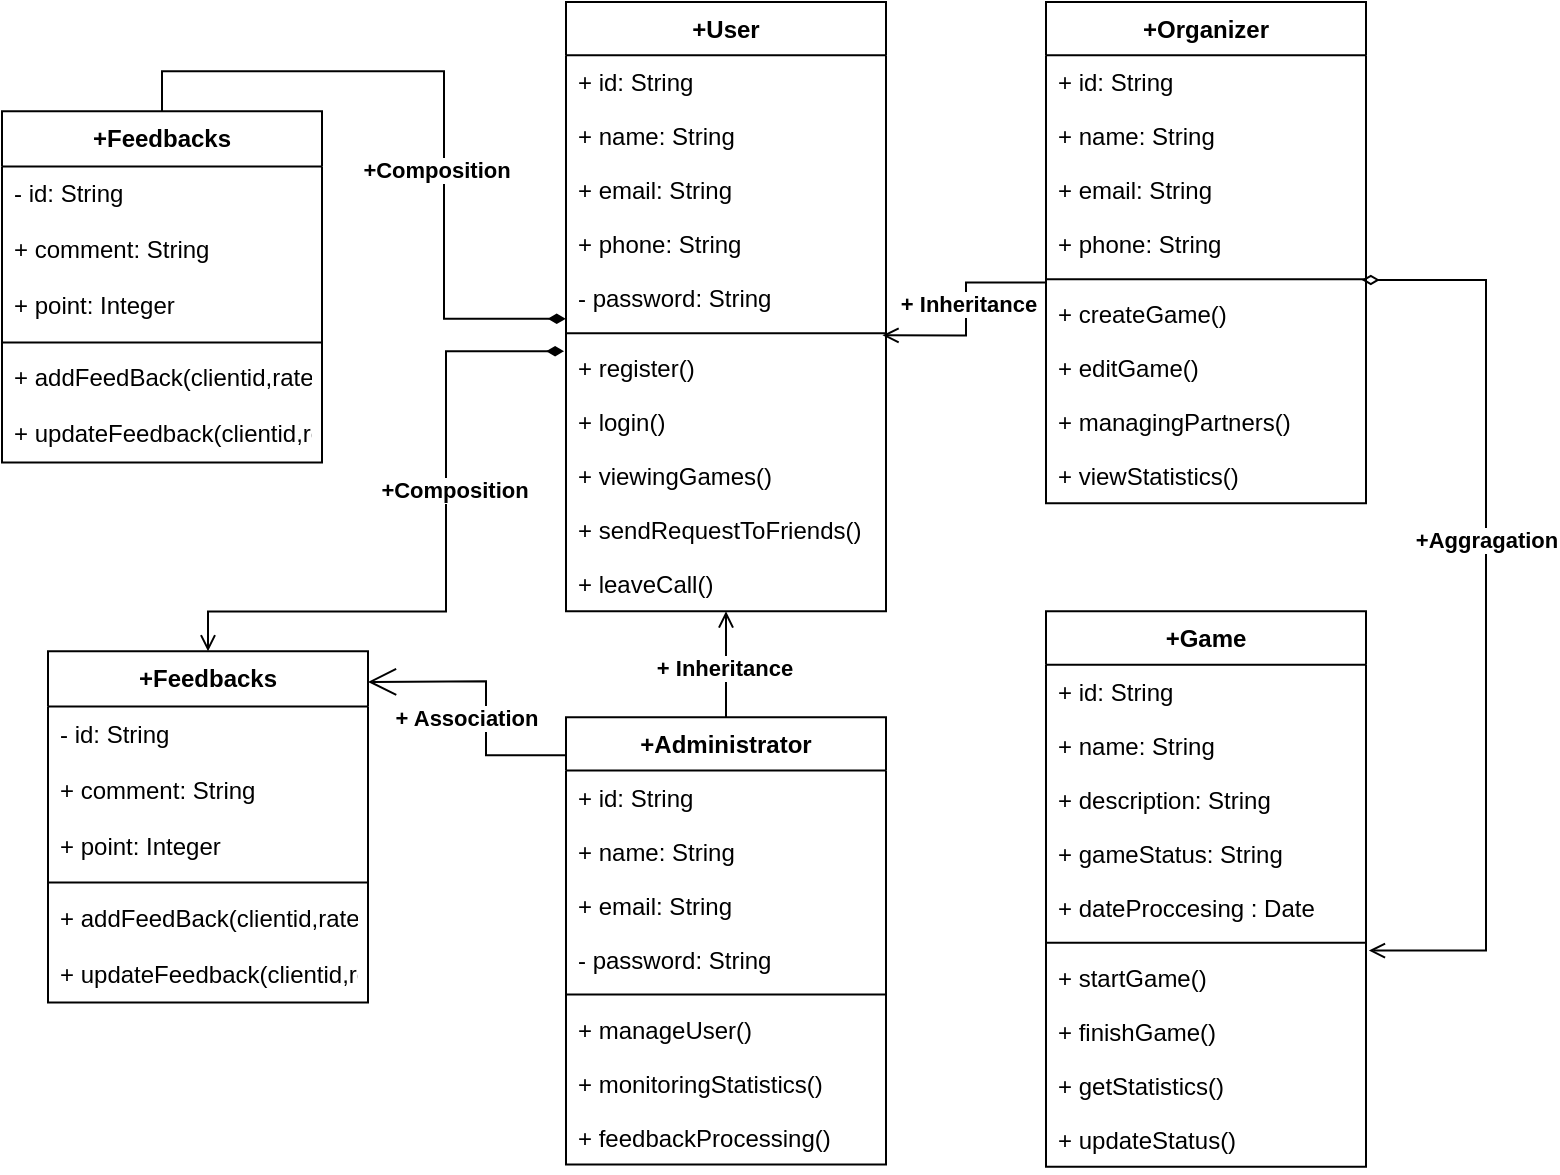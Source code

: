 <mxfile version="24.7.17">
  <diagram name="Page-1" id="rCBsWTZLeNcmYftpveVp">
    <mxGraphModel dx="5751" dy="2246" grid="1" gridSize="10" guides="1" tooltips="1" connect="1" arrows="1" fold="1" page="1" pageScale="1" pageWidth="827" pageHeight="1169" math="0" shadow="0">
      <root>
        <mxCell id="0" />
        <mxCell id="1" parent="0" />
        <mxCell id="Dk95UUKOC_0qpjBDZMiK-118" value="+User" style="swimlane;fontStyle=1;align=center;verticalAlign=top;childLayout=stackLayout;horizontal=1;startSize=26.681;horizontalStack=0;resizeParent=1;resizeParentMax=0;resizeLast=0;collapsible=0;marginBottom=0;" parent="1" vertex="1">
          <mxGeometry x="-1330" y="2.0" width="160" height="304.681" as="geometry" />
        </mxCell>
        <mxCell id="Dk95UUKOC_0qpjBDZMiK-119" value="+ id: String" style="text;strokeColor=none;fillColor=none;align=left;verticalAlign=top;spacingLeft=4;spacingRight=4;overflow=hidden;rotatable=0;points=[[0,0.5],[1,0.5]];portConstraint=eastwest;" parent="Dk95UUKOC_0qpjBDZMiK-118" vertex="1">
          <mxGeometry y="26.681" width="160" height="27" as="geometry" />
        </mxCell>
        <mxCell id="Dk95UUKOC_0qpjBDZMiK-120" value="+ name: String" style="text;strokeColor=none;fillColor=none;align=left;verticalAlign=top;spacingLeft=4;spacingRight=4;overflow=hidden;rotatable=0;points=[[0,0.5],[1,0.5]];portConstraint=eastwest;" parent="Dk95UUKOC_0qpjBDZMiK-118" vertex="1">
          <mxGeometry y="53.681" width="160" height="27" as="geometry" />
        </mxCell>
        <mxCell id="Dk95UUKOC_0qpjBDZMiK-121" value="+ email: String" style="text;strokeColor=none;fillColor=none;align=left;verticalAlign=top;spacingLeft=4;spacingRight=4;overflow=hidden;rotatable=0;points=[[0,0.5],[1,0.5]];portConstraint=eastwest;" parent="Dk95UUKOC_0qpjBDZMiK-118" vertex="1">
          <mxGeometry y="80.681" width="160" height="27" as="geometry" />
        </mxCell>
        <mxCell id="Dk95UUKOC_0qpjBDZMiK-125" value="+ phone: String" style="text;strokeColor=none;fillColor=none;align=left;verticalAlign=top;spacingLeft=4;spacingRight=4;overflow=hidden;rotatable=0;points=[[0,0.5],[1,0.5]];portConstraint=eastwest;" parent="Dk95UUKOC_0qpjBDZMiK-118" vertex="1">
          <mxGeometry y="107.681" width="160" height="27" as="geometry" />
        </mxCell>
        <mxCell id="Dk95UUKOC_0qpjBDZMiK-122" value="- password: String" style="text;strokeColor=none;fillColor=none;align=left;verticalAlign=top;spacingLeft=4;spacingRight=4;overflow=hidden;rotatable=0;points=[[0,0.5],[1,0.5]];portConstraint=eastwest;" parent="Dk95UUKOC_0qpjBDZMiK-118" vertex="1">
          <mxGeometry y="134.681" width="160" height="27" as="geometry" />
        </mxCell>
        <mxCell id="Dk95UUKOC_0qpjBDZMiK-123" style="line;strokeWidth=1;fillColor=none;align=left;verticalAlign=middle;spacingTop=-1;spacingLeft=3;spacingRight=3;rotatable=0;labelPosition=right;points=[];portConstraint=eastwest;strokeColor=inherit;" parent="Dk95UUKOC_0qpjBDZMiK-118" vertex="1">
          <mxGeometry y="161.681" width="160" height="8" as="geometry" />
        </mxCell>
        <mxCell id="Dk95UUKOC_0qpjBDZMiK-124" value="+ register()" style="text;strokeColor=none;fillColor=none;align=left;verticalAlign=top;spacingLeft=4;spacingRight=4;overflow=hidden;rotatable=0;points=[[0,0.5],[1,0.5]];portConstraint=eastwest;" parent="Dk95UUKOC_0qpjBDZMiK-118" vertex="1">
          <mxGeometry y="169.681" width="160" height="27" as="geometry" />
        </mxCell>
        <mxCell id="Dk95UUKOC_0qpjBDZMiK-126" value="+ login()" style="text;strokeColor=none;fillColor=none;align=left;verticalAlign=top;spacingLeft=4;spacingRight=4;overflow=hidden;rotatable=0;points=[[0,0.5],[1,0.5]];portConstraint=eastwest;" parent="Dk95UUKOC_0qpjBDZMiK-118" vertex="1">
          <mxGeometry y="196.681" width="160" height="27" as="geometry" />
        </mxCell>
        <mxCell id="Dk95UUKOC_0qpjBDZMiK-130" value="+ viewingGames()" style="text;strokeColor=none;fillColor=none;align=left;verticalAlign=top;spacingLeft=4;spacingRight=4;overflow=hidden;rotatable=0;points=[[0,0.5],[1,0.5]];portConstraint=eastwest;" parent="Dk95UUKOC_0qpjBDZMiK-118" vertex="1">
          <mxGeometry y="223.681" width="160" height="27" as="geometry" />
        </mxCell>
        <mxCell id="Dk95UUKOC_0qpjBDZMiK-127" value="+ sendRequestToFriends()" style="text;strokeColor=none;fillColor=none;align=left;verticalAlign=top;spacingLeft=4;spacingRight=4;overflow=hidden;rotatable=0;points=[[0,0.5],[1,0.5]];portConstraint=eastwest;" parent="Dk95UUKOC_0qpjBDZMiK-118" vertex="1">
          <mxGeometry y="250.681" width="160" height="27" as="geometry" />
        </mxCell>
        <mxCell id="Dk95UUKOC_0qpjBDZMiK-128" value="+ leaveCall()" style="text;strokeColor=none;fillColor=none;align=left;verticalAlign=top;spacingLeft=4;spacingRight=4;overflow=hidden;rotatable=0;points=[[0,0.5],[1,0.5]];portConstraint=eastwest;" parent="Dk95UUKOC_0qpjBDZMiK-118" vertex="1">
          <mxGeometry y="277.681" width="160" height="27" as="geometry" />
        </mxCell>
        <mxCell id="Dk95UUKOC_0qpjBDZMiK-131" value="+Organizer" style="swimlane;fontStyle=1;align=center;verticalAlign=top;childLayout=stackLayout;horizontal=1;startSize=26.681;horizontalStack=0;resizeParent=1;resizeParentMax=0;resizeLast=0;collapsible=0;marginBottom=0;" parent="1" vertex="1">
          <mxGeometry x="-1090" y="2.0" width="160" height="250.681" as="geometry" />
        </mxCell>
        <mxCell id="Dk95UUKOC_0qpjBDZMiK-132" value="+ id: String" style="text;strokeColor=none;fillColor=none;align=left;verticalAlign=top;spacingLeft=4;spacingRight=4;overflow=hidden;rotatable=0;points=[[0,0.5],[1,0.5]];portConstraint=eastwest;" parent="Dk95UUKOC_0qpjBDZMiK-131" vertex="1">
          <mxGeometry y="26.681" width="160" height="27" as="geometry" />
        </mxCell>
        <mxCell id="Dk95UUKOC_0qpjBDZMiK-133" value="+ name: String" style="text;strokeColor=none;fillColor=none;align=left;verticalAlign=top;spacingLeft=4;spacingRight=4;overflow=hidden;rotatable=0;points=[[0,0.5],[1,0.5]];portConstraint=eastwest;" parent="Dk95UUKOC_0qpjBDZMiK-131" vertex="1">
          <mxGeometry y="53.681" width="160" height="27" as="geometry" />
        </mxCell>
        <mxCell id="Dk95UUKOC_0qpjBDZMiK-134" value="+ email: String" style="text;strokeColor=none;fillColor=none;align=left;verticalAlign=top;spacingLeft=4;spacingRight=4;overflow=hidden;rotatable=0;points=[[0,0.5],[1,0.5]];portConstraint=eastwest;" parent="Dk95UUKOC_0qpjBDZMiK-131" vertex="1">
          <mxGeometry y="80.681" width="160" height="27" as="geometry" />
        </mxCell>
        <mxCell id="Dk95UUKOC_0qpjBDZMiK-135" value="+ phone: String" style="text;strokeColor=none;fillColor=none;align=left;verticalAlign=top;spacingLeft=4;spacingRight=4;overflow=hidden;rotatable=0;points=[[0,0.5],[1,0.5]];portConstraint=eastwest;" parent="Dk95UUKOC_0qpjBDZMiK-131" vertex="1">
          <mxGeometry y="107.681" width="160" height="27" as="geometry" />
        </mxCell>
        <mxCell id="Dk95UUKOC_0qpjBDZMiK-137" style="line;strokeWidth=1;fillColor=none;align=left;verticalAlign=middle;spacingTop=-1;spacingLeft=3;spacingRight=3;rotatable=0;labelPosition=right;points=[];portConstraint=eastwest;strokeColor=inherit;" parent="Dk95UUKOC_0qpjBDZMiK-131" vertex="1">
          <mxGeometry y="134.681" width="160" height="8" as="geometry" />
        </mxCell>
        <mxCell id="Dk95UUKOC_0qpjBDZMiK-138" value="+ createGame()" style="text;strokeColor=none;fillColor=none;align=left;verticalAlign=top;spacingLeft=4;spacingRight=4;overflow=hidden;rotatable=0;points=[[0,0.5],[1,0.5]];portConstraint=eastwest;" parent="Dk95UUKOC_0qpjBDZMiK-131" vertex="1">
          <mxGeometry y="142.681" width="160" height="27" as="geometry" />
        </mxCell>
        <mxCell id="Dk95UUKOC_0qpjBDZMiK-139" value="+ editGame()" style="text;strokeColor=none;fillColor=none;align=left;verticalAlign=top;spacingLeft=4;spacingRight=4;overflow=hidden;rotatable=0;points=[[0,0.5],[1,0.5]];portConstraint=eastwest;" parent="Dk95UUKOC_0qpjBDZMiK-131" vertex="1">
          <mxGeometry y="169.681" width="160" height="27" as="geometry" />
        </mxCell>
        <mxCell id="Dk95UUKOC_0qpjBDZMiK-140" value="+ managingPartners()" style="text;strokeColor=none;fillColor=none;align=left;verticalAlign=top;spacingLeft=4;spacingRight=4;overflow=hidden;rotatable=0;points=[[0,0.5],[1,0.5]];portConstraint=eastwest;" parent="Dk95UUKOC_0qpjBDZMiK-131" vertex="1">
          <mxGeometry y="196.681" width="160" height="27" as="geometry" />
        </mxCell>
        <mxCell id="Dk95UUKOC_0qpjBDZMiK-141" value="+ viewStatistics()" style="text;strokeColor=none;fillColor=none;align=left;verticalAlign=top;spacingLeft=4;spacingRight=4;overflow=hidden;rotatable=0;points=[[0,0.5],[1,0.5]];portConstraint=eastwest;" parent="Dk95UUKOC_0qpjBDZMiK-131" vertex="1">
          <mxGeometry y="223.681" width="160" height="27" as="geometry" />
        </mxCell>
        <mxCell id="Dk95UUKOC_0qpjBDZMiK-143" value="+Administrator" style="swimlane;fontStyle=1;align=center;verticalAlign=top;childLayout=stackLayout;horizontal=1;startSize=26.681;horizontalStack=0;resizeParent=1;resizeParentMax=0;resizeLast=0;collapsible=0;marginBottom=0;" parent="1" vertex="1">
          <mxGeometry x="-1330" y="359.63" width="160" height="223.681" as="geometry" />
        </mxCell>
        <mxCell id="Dk95UUKOC_0qpjBDZMiK-144" value="+ id: String" style="text;strokeColor=none;fillColor=none;align=left;verticalAlign=top;spacingLeft=4;spacingRight=4;overflow=hidden;rotatable=0;points=[[0,0.5],[1,0.5]];portConstraint=eastwest;" parent="Dk95UUKOC_0qpjBDZMiK-143" vertex="1">
          <mxGeometry y="26.681" width="160" height="27" as="geometry" />
        </mxCell>
        <mxCell id="Dk95UUKOC_0qpjBDZMiK-145" value="+ name: String" style="text;strokeColor=none;fillColor=none;align=left;verticalAlign=top;spacingLeft=4;spacingRight=4;overflow=hidden;rotatable=0;points=[[0,0.5],[1,0.5]];portConstraint=eastwest;" parent="Dk95UUKOC_0qpjBDZMiK-143" vertex="1">
          <mxGeometry y="53.681" width="160" height="27" as="geometry" />
        </mxCell>
        <mxCell id="Dk95UUKOC_0qpjBDZMiK-146" value="+ email: String" style="text;strokeColor=none;fillColor=none;align=left;verticalAlign=top;spacingLeft=4;spacingRight=4;overflow=hidden;rotatable=0;points=[[0,0.5],[1,0.5]];portConstraint=eastwest;" parent="Dk95UUKOC_0qpjBDZMiK-143" vertex="1">
          <mxGeometry y="80.681" width="160" height="27" as="geometry" />
        </mxCell>
        <mxCell id="Dk95UUKOC_0qpjBDZMiK-147" value="- password: String" style="text;strokeColor=none;fillColor=none;align=left;verticalAlign=top;spacingLeft=4;spacingRight=4;overflow=hidden;rotatable=0;points=[[0,0.5],[1,0.5]];portConstraint=eastwest;" parent="Dk95UUKOC_0qpjBDZMiK-143" vertex="1">
          <mxGeometry y="107.681" width="160" height="27" as="geometry" />
        </mxCell>
        <mxCell id="Dk95UUKOC_0qpjBDZMiK-148" style="line;strokeWidth=1;fillColor=none;align=left;verticalAlign=middle;spacingTop=-1;spacingLeft=3;spacingRight=3;rotatable=0;labelPosition=right;points=[];portConstraint=eastwest;strokeColor=inherit;" parent="Dk95UUKOC_0qpjBDZMiK-143" vertex="1">
          <mxGeometry y="134.681" width="160" height="8" as="geometry" />
        </mxCell>
        <mxCell id="Dk95UUKOC_0qpjBDZMiK-149" value="+ manageUser()" style="text;strokeColor=none;fillColor=none;align=left;verticalAlign=top;spacingLeft=4;spacingRight=4;overflow=hidden;rotatable=0;points=[[0,0.5],[1,0.5]];portConstraint=eastwest;" parent="Dk95UUKOC_0qpjBDZMiK-143" vertex="1">
          <mxGeometry y="142.681" width="160" height="27" as="geometry" />
        </mxCell>
        <mxCell id="Dk95UUKOC_0qpjBDZMiK-150" value="+ monitoringStatistics()" style="text;strokeColor=none;fillColor=none;align=left;verticalAlign=top;spacingLeft=4;spacingRight=4;overflow=hidden;rotatable=0;points=[[0,0.5],[1,0.5]];portConstraint=eastwest;" parent="Dk95UUKOC_0qpjBDZMiK-143" vertex="1">
          <mxGeometry y="169.681" width="160" height="27" as="geometry" />
        </mxCell>
        <mxCell id="Dk95UUKOC_0qpjBDZMiK-151" value="+ feedbackProcessing()" style="text;strokeColor=none;fillColor=none;align=left;verticalAlign=top;spacingLeft=4;spacingRight=4;overflow=hidden;rotatable=0;points=[[0,0.5],[1,0.5]];portConstraint=eastwest;" parent="Dk95UUKOC_0qpjBDZMiK-143" vertex="1">
          <mxGeometry y="196.681" width="160" height="27" as="geometry" />
        </mxCell>
        <mxCell id="Dk95UUKOC_0qpjBDZMiK-153" value="+Game" style="swimlane;fontStyle=1;align=center;verticalAlign=top;childLayout=stackLayout;horizontal=1;startSize=26.681;horizontalStack=0;resizeParent=1;resizeParentMax=0;resizeLast=0;collapsible=0;marginBottom=0;" parent="1" vertex="1">
          <mxGeometry x="-1090" y="306.68" width="160" height="277.681" as="geometry" />
        </mxCell>
        <mxCell id="Dk95UUKOC_0qpjBDZMiK-154" value="+ id: String" style="text;strokeColor=none;fillColor=none;align=left;verticalAlign=top;spacingLeft=4;spacingRight=4;overflow=hidden;rotatable=0;points=[[0,0.5],[1,0.5]];portConstraint=eastwest;" parent="Dk95UUKOC_0qpjBDZMiK-153" vertex="1">
          <mxGeometry y="26.681" width="160" height="27" as="geometry" />
        </mxCell>
        <mxCell id="Dk95UUKOC_0qpjBDZMiK-155" value="+ name: String" style="text;strokeColor=none;fillColor=none;align=left;verticalAlign=top;spacingLeft=4;spacingRight=4;overflow=hidden;rotatable=0;points=[[0,0.5],[1,0.5]];portConstraint=eastwest;" parent="Dk95UUKOC_0qpjBDZMiK-153" vertex="1">
          <mxGeometry y="53.681" width="160" height="27" as="geometry" />
        </mxCell>
        <mxCell id="Dk95UUKOC_0qpjBDZMiK-156" value="+ description: String" style="text;strokeColor=none;fillColor=none;align=left;verticalAlign=top;spacingLeft=4;spacingRight=4;overflow=hidden;rotatable=0;points=[[0,0.5],[1,0.5]];portConstraint=eastwest;" parent="Dk95UUKOC_0qpjBDZMiK-153" vertex="1">
          <mxGeometry y="80.681" width="160" height="27" as="geometry" />
        </mxCell>
        <mxCell id="Dk95UUKOC_0qpjBDZMiK-157" value="+ gameStatus: String" style="text;strokeColor=none;fillColor=none;align=left;verticalAlign=top;spacingLeft=4;spacingRight=4;overflow=hidden;rotatable=0;points=[[0,0.5],[1,0.5]];portConstraint=eastwest;" parent="Dk95UUKOC_0qpjBDZMiK-153" vertex="1">
          <mxGeometry y="107.681" width="160" height="27" as="geometry" />
        </mxCell>
        <mxCell id="Dk95UUKOC_0qpjBDZMiK-162" value="+ dateProccesing : Date" style="text;strokeColor=none;fillColor=none;align=left;verticalAlign=top;spacingLeft=4;spacingRight=4;overflow=hidden;rotatable=0;points=[[0,0.5],[1,0.5]];portConstraint=eastwest;" parent="Dk95UUKOC_0qpjBDZMiK-153" vertex="1">
          <mxGeometry y="134.681" width="160" height="27" as="geometry" />
        </mxCell>
        <mxCell id="Dk95UUKOC_0qpjBDZMiK-158" style="line;strokeWidth=1;fillColor=none;align=left;verticalAlign=middle;spacingTop=-1;spacingLeft=3;spacingRight=3;rotatable=0;labelPosition=right;points=[];portConstraint=eastwest;strokeColor=inherit;" parent="Dk95UUKOC_0qpjBDZMiK-153" vertex="1">
          <mxGeometry y="161.681" width="160" height="8" as="geometry" />
        </mxCell>
        <mxCell id="Dk95UUKOC_0qpjBDZMiK-159" value="+ startGame()" style="text;strokeColor=none;fillColor=none;align=left;verticalAlign=top;spacingLeft=4;spacingRight=4;overflow=hidden;rotatable=0;points=[[0,0.5],[1,0.5]];portConstraint=eastwest;" parent="Dk95UUKOC_0qpjBDZMiK-153" vertex="1">
          <mxGeometry y="169.681" width="160" height="27" as="geometry" />
        </mxCell>
        <mxCell id="Dk95UUKOC_0qpjBDZMiK-160" value="+ finishGame()" style="text;strokeColor=none;fillColor=none;align=left;verticalAlign=top;spacingLeft=4;spacingRight=4;overflow=hidden;rotatable=0;points=[[0,0.5],[1,0.5]];portConstraint=eastwest;" parent="Dk95UUKOC_0qpjBDZMiK-153" vertex="1">
          <mxGeometry y="196.681" width="160" height="27" as="geometry" />
        </mxCell>
        <mxCell id="Dk95UUKOC_0qpjBDZMiK-161" value="+ getStatistics()" style="text;strokeColor=none;fillColor=none;align=left;verticalAlign=top;spacingLeft=4;spacingRight=4;overflow=hidden;rotatable=0;points=[[0,0.5],[1,0.5]];portConstraint=eastwest;" parent="Dk95UUKOC_0qpjBDZMiK-153" vertex="1">
          <mxGeometry y="223.681" width="160" height="27" as="geometry" />
        </mxCell>
        <mxCell id="Dk95UUKOC_0qpjBDZMiK-163" value="+ updateStatus()" style="text;strokeColor=none;fillColor=none;align=left;verticalAlign=top;spacingLeft=4;spacingRight=4;overflow=hidden;rotatable=0;points=[[0,0.5],[1,0.5]];portConstraint=eastwest;" parent="Dk95UUKOC_0qpjBDZMiK-153" vertex="1">
          <mxGeometry y="250.681" width="160" height="27" as="geometry" />
        </mxCell>
        <mxCell id="Dk95UUKOC_0qpjBDZMiK-168" style="edgeStyle=orthogonalEdgeStyle;rounded=0;orthogonalLoop=1;jettySize=auto;html=1;endArrow=open;endFill=0;exitX=0.5;exitY=0;exitDx=0;exitDy=0;" parent="1" source="Dk95UUKOC_0qpjBDZMiK-143" edge="1">
          <mxGeometry relative="1" as="geometry">
            <mxPoint x="-1250" y="306.68" as="targetPoint" />
            <mxPoint x="-1250" y="306.68" as="sourcePoint" />
          </mxGeometry>
        </mxCell>
        <mxCell id="Dk95UUKOC_0qpjBDZMiK-169" value="&lt;strong&gt;+ Inheritance&lt;/strong&gt;" style="edgeLabel;html=1;align=center;verticalAlign=middle;resizable=0;points=[];" parent="Dk95UUKOC_0qpjBDZMiK-168" vertex="1" connectable="0">
          <mxGeometry x="-0.061" y="1" relative="1" as="geometry">
            <mxPoint as="offset" />
          </mxGeometry>
        </mxCell>
        <mxCell id="Dk95UUKOC_0qpjBDZMiK-170" style="edgeStyle=orthogonalEdgeStyle;rounded=0;orthogonalLoop=1;jettySize=auto;html=1;endArrow=open;endFill=0;exitX=0.003;exitY=0.696;exitDx=0;exitDy=0;exitPerimeter=0;entryX=0.989;entryY=-0.111;entryDx=0;entryDy=0;entryPerimeter=0;" parent="1" source="Dk95UUKOC_0qpjBDZMiK-137" target="Dk95UUKOC_0qpjBDZMiK-124" edge="1">
          <mxGeometry relative="1" as="geometry">
            <mxPoint x="-1240" y="316.68" as="targetPoint" />
            <mxPoint x="-1240" y="369.68" as="sourcePoint" />
          </mxGeometry>
        </mxCell>
        <mxCell id="Dk95UUKOC_0qpjBDZMiK-171" value="&lt;strong&gt;+ Inheritance&lt;/strong&gt;" style="edgeLabel;html=1;align=center;verticalAlign=middle;resizable=0;points=[];" parent="Dk95UUKOC_0qpjBDZMiK-170" vertex="1" connectable="0">
          <mxGeometry x="-0.061" y="1" relative="1" as="geometry">
            <mxPoint as="offset" />
          </mxGeometry>
        </mxCell>
        <mxCell id="Dk95UUKOC_0qpjBDZMiK-172" value="+Feedbacks" style="swimlane;fontStyle=1;align=center;verticalAlign=top;childLayout=stackLayout;horizontal=1;startSize=27.574;horizontalStack=0;resizeParent=1;resizeParentMax=0;resizeLast=0;collapsible=0;marginBottom=0;" parent="1" vertex="1">
          <mxGeometry x="-1612" y="56.62" width="160" height="175.574" as="geometry" />
        </mxCell>
        <mxCell id="Dk95UUKOC_0qpjBDZMiK-173" value="- id: String" style="text;strokeColor=none;fillColor=none;align=left;verticalAlign=top;spacingLeft=4;spacingRight=4;overflow=hidden;rotatable=0;points=[[0,0.5],[1,0.5]];portConstraint=eastwest;" parent="Dk95UUKOC_0qpjBDZMiK-172" vertex="1">
          <mxGeometry y="27.574" width="160" height="28" as="geometry" />
        </mxCell>
        <mxCell id="Dk95UUKOC_0qpjBDZMiK-174" value="+ comment: String" style="text;strokeColor=none;fillColor=none;align=left;verticalAlign=top;spacingLeft=4;spacingRight=4;overflow=hidden;rotatable=0;points=[[0,0.5],[1,0.5]];portConstraint=eastwest;" parent="Dk95UUKOC_0qpjBDZMiK-172" vertex="1">
          <mxGeometry y="55.574" width="160" height="28" as="geometry" />
        </mxCell>
        <mxCell id="Dk95UUKOC_0qpjBDZMiK-175" value="+ point: Integer" style="text;strokeColor=none;fillColor=none;align=left;verticalAlign=top;spacingLeft=4;spacingRight=4;overflow=hidden;rotatable=0;points=[[0,0.5],[1,0.5]];portConstraint=eastwest;" parent="Dk95UUKOC_0qpjBDZMiK-172" vertex="1">
          <mxGeometry y="83.574" width="160" height="28" as="geometry" />
        </mxCell>
        <mxCell id="Dk95UUKOC_0qpjBDZMiK-176" style="line;strokeWidth=1;fillColor=none;align=left;verticalAlign=middle;spacingTop=-1;spacingLeft=3;spacingRight=3;rotatable=0;labelPosition=right;points=[];portConstraint=eastwest;strokeColor=inherit;" parent="Dk95UUKOC_0qpjBDZMiK-172" vertex="1">
          <mxGeometry y="111.574" width="160" height="8" as="geometry" />
        </mxCell>
        <mxCell id="Dk95UUKOC_0qpjBDZMiK-177" value="+ addFeedBack(clientid,rate)" style="text;strokeColor=none;fillColor=none;align=left;verticalAlign=top;spacingLeft=4;spacingRight=4;overflow=hidden;rotatable=0;points=[[0,0.5],[1,0.5]];portConstraint=eastwest;" parent="Dk95UUKOC_0qpjBDZMiK-172" vertex="1">
          <mxGeometry y="119.574" width="160" height="28" as="geometry" />
        </mxCell>
        <mxCell id="Dk95UUKOC_0qpjBDZMiK-178" value="+ updateFeedback(clientid,reate)" style="text;strokeColor=none;fillColor=none;align=left;verticalAlign=top;spacingLeft=4;spacingRight=4;overflow=hidden;rotatable=0;points=[[0,0.5],[1,0.5]];portConstraint=eastwest;" parent="Dk95UUKOC_0qpjBDZMiK-172" vertex="1">
          <mxGeometry y="147.574" width="160" height="28" as="geometry" />
        </mxCell>
        <mxCell id="Dk95UUKOC_0qpjBDZMiK-179" value="" style="edgeStyle=orthogonalEdgeStyle;rounded=0;orthogonalLoop=1;jettySize=auto;html=1;entryX=0.5;entryY=0;entryDx=0;entryDy=0;endArrow=none;endFill=0;startArrow=diamondThin;startFill=1;exitX=-0.001;exitY=0.878;exitDx=0;exitDy=0;exitPerimeter=0;" parent="1" target="Dk95UUKOC_0qpjBDZMiK-172" edge="1" source="Dk95UUKOC_0qpjBDZMiK-122">
          <mxGeometry relative="1" as="geometry">
            <mxPoint x="-1330" y="169.62" as="sourcePoint" />
          </mxGeometry>
        </mxCell>
        <mxCell id="Dk95UUKOC_0qpjBDZMiK-180" value="&lt;b&gt;+Composition&lt;/b&gt;" style="edgeLabel;html=1;align=center;verticalAlign=middle;resizable=0;points=[];" parent="Dk95UUKOC_0qpjBDZMiK-179" vertex="1" connectable="0">
          <mxGeometry x="-0.22" y="4" relative="1" as="geometry">
            <mxPoint as="offset" />
          </mxGeometry>
        </mxCell>
        <mxCell id="Dk95UUKOC_0qpjBDZMiK-181" style="edgeStyle=orthogonalEdgeStyle;rounded=0;orthogonalLoop=1;jettySize=auto;html=1;entryX=1.009;entryY=-0.003;entryDx=0;entryDy=0;endArrow=open;endFill=0;startArrow=diamondThin;startFill=0;exitX=0.987;exitY=-0.137;exitDx=0;exitDy=0;entryPerimeter=0;exitPerimeter=0;" parent="1" source="Dk95UUKOC_0qpjBDZMiK-138" target="Dk95UUKOC_0qpjBDZMiK-159" edge="1">
          <mxGeometry relative="1" as="geometry">
            <mxPoint x="-1170" y="278.68" as="sourcePoint" />
            <mxPoint x="-932" y="166.68" as="targetPoint" />
            <Array as="points">
              <mxPoint x="-870" y="140.68" />
              <mxPoint x="-870" y="476.68" />
            </Array>
          </mxGeometry>
        </mxCell>
        <mxCell id="Dk95UUKOC_0qpjBDZMiK-182" value="&lt;b&gt;+Aggragation&lt;/b&gt;" style="edgeLabel;html=1;align=center;verticalAlign=middle;resizable=0;points=[];" parent="Dk95UUKOC_0qpjBDZMiK-181" vertex="1" connectable="0">
          <mxGeometry x="-0.2" relative="1" as="geometry">
            <mxPoint y="9" as="offset" />
          </mxGeometry>
        </mxCell>
        <mxCell id="VFqa4txOzI9wshkWBONn-109" value="+Feedbacks" style="swimlane;fontStyle=1;align=center;verticalAlign=top;childLayout=stackLayout;horizontal=1;startSize=27.574;horizontalStack=0;resizeParent=1;resizeParentMax=0;resizeLast=0;collapsible=0;marginBottom=0;" vertex="1" parent="1">
          <mxGeometry x="-1589" y="326.68" width="160" height="175.574" as="geometry" />
        </mxCell>
        <mxCell id="VFqa4txOzI9wshkWBONn-110" value="- id: String" style="text;strokeColor=none;fillColor=none;align=left;verticalAlign=top;spacingLeft=4;spacingRight=4;overflow=hidden;rotatable=0;points=[[0,0.5],[1,0.5]];portConstraint=eastwest;" vertex="1" parent="VFqa4txOzI9wshkWBONn-109">
          <mxGeometry y="27.574" width="160" height="28" as="geometry" />
        </mxCell>
        <mxCell id="VFqa4txOzI9wshkWBONn-111" value="+ comment: String" style="text;strokeColor=none;fillColor=none;align=left;verticalAlign=top;spacingLeft=4;spacingRight=4;overflow=hidden;rotatable=0;points=[[0,0.5],[1,0.5]];portConstraint=eastwest;" vertex="1" parent="VFqa4txOzI9wshkWBONn-109">
          <mxGeometry y="55.574" width="160" height="28" as="geometry" />
        </mxCell>
        <mxCell id="VFqa4txOzI9wshkWBONn-112" value="+ point: Integer" style="text;strokeColor=none;fillColor=none;align=left;verticalAlign=top;spacingLeft=4;spacingRight=4;overflow=hidden;rotatable=0;points=[[0,0.5],[1,0.5]];portConstraint=eastwest;" vertex="1" parent="VFqa4txOzI9wshkWBONn-109">
          <mxGeometry y="83.574" width="160" height="28" as="geometry" />
        </mxCell>
        <mxCell id="VFqa4txOzI9wshkWBONn-113" style="line;strokeWidth=1;fillColor=none;align=left;verticalAlign=middle;spacingTop=-1;spacingLeft=3;spacingRight=3;rotatable=0;labelPosition=right;points=[];portConstraint=eastwest;strokeColor=inherit;" vertex="1" parent="VFqa4txOzI9wshkWBONn-109">
          <mxGeometry y="111.574" width="160" height="8" as="geometry" />
        </mxCell>
        <mxCell id="VFqa4txOzI9wshkWBONn-114" value="+ addFeedBack(clientid,rate)" style="text;strokeColor=none;fillColor=none;align=left;verticalAlign=top;spacingLeft=4;spacingRight=4;overflow=hidden;rotatable=0;points=[[0,0.5],[1,0.5]];portConstraint=eastwest;" vertex="1" parent="VFqa4txOzI9wshkWBONn-109">
          <mxGeometry y="119.574" width="160" height="28" as="geometry" />
        </mxCell>
        <mxCell id="VFqa4txOzI9wshkWBONn-115" value="+ updateFeedback(clientid,reate)" style="text;strokeColor=none;fillColor=none;align=left;verticalAlign=top;spacingLeft=4;spacingRight=4;overflow=hidden;rotatable=0;points=[[0,0.5],[1,0.5]];portConstraint=eastwest;" vertex="1" parent="VFqa4txOzI9wshkWBONn-109">
          <mxGeometry y="147.574" width="160" height="28" as="geometry" />
        </mxCell>
        <mxCell id="VFqa4txOzI9wshkWBONn-116" value="" style="edgeStyle=orthogonalEdgeStyle;rounded=0;orthogonalLoop=1;jettySize=auto;html=1;entryX=0.5;entryY=0;entryDx=0;entryDy=0;endArrow=open;endFill=0;startArrow=diamondThin;startFill=1;exitX=-0.006;exitY=0.182;exitDx=0;exitDy=0;exitPerimeter=0;" edge="1" parent="1" source="Dk95UUKOC_0qpjBDZMiK-124" target="VFqa4txOzI9wshkWBONn-109">
          <mxGeometry relative="1" as="geometry">
            <mxPoint x="-1358" y="786.68" as="sourcePoint" />
            <mxPoint x="-1560" y="673.68" as="targetPoint" />
            <Array as="points">
              <mxPoint x="-1390" y="176.68" />
              <mxPoint x="-1390" y="306.68" />
              <mxPoint x="-1509" y="306.68" />
            </Array>
          </mxGeometry>
        </mxCell>
        <mxCell id="VFqa4txOzI9wshkWBONn-117" value="&lt;b&gt;+Composition&lt;/b&gt;" style="edgeLabel;html=1;align=center;verticalAlign=middle;resizable=0;points=[];" vertex="1" connectable="0" parent="VFqa4txOzI9wshkWBONn-116">
          <mxGeometry x="-0.22" y="4" relative="1" as="geometry">
            <mxPoint as="offset" />
          </mxGeometry>
        </mxCell>
        <mxCell id="VFqa4txOzI9wshkWBONn-118" value="" style="endArrow=open;endFill=0;endSize=12;html=1;rounded=0;entryX=1.003;entryY=0.087;entryDx=0;entryDy=0;entryPerimeter=0;exitX=0;exitY=0.085;exitDx=0;exitDy=0;exitPerimeter=0;" edge="1" parent="1" source="Dk95UUKOC_0qpjBDZMiK-143">
          <mxGeometry width="160" relative="1" as="geometry">
            <mxPoint x="-1333.84" y="371.485" as="sourcePoint" />
            <mxPoint x="-1429" y="341.955" as="targetPoint" />
            <Array as="points">
              <mxPoint x="-1370" y="378.68" />
              <mxPoint x="-1370" y="341.68" />
            </Array>
          </mxGeometry>
        </mxCell>
        <mxCell id="VFqa4txOzI9wshkWBONn-119" value="&lt;b&gt;+ Association&lt;/b&gt;" style="edgeLabel;html=1;align=center;verticalAlign=middle;resizable=0;points=[];" vertex="1" connectable="0" parent="VFqa4txOzI9wshkWBONn-118">
          <mxGeometry x="0.294" y="4" relative="1" as="geometry">
            <mxPoint x="1" y="14" as="offset" />
          </mxGeometry>
        </mxCell>
      </root>
    </mxGraphModel>
  </diagram>
</mxfile>
